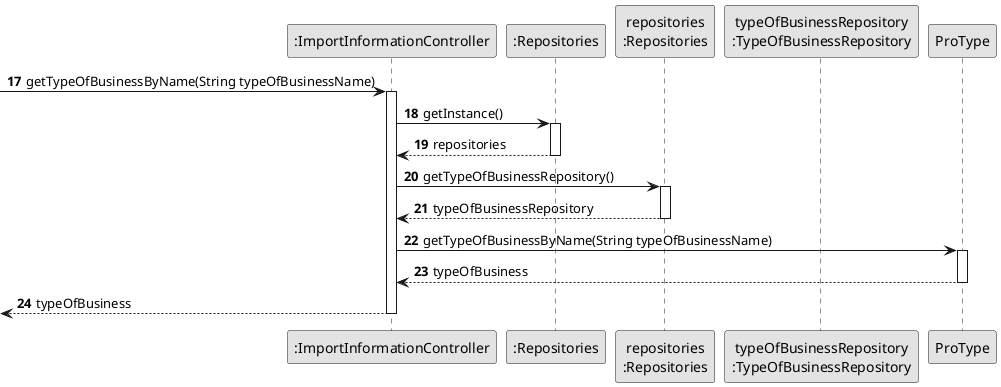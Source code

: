 @startuml
skinparam monochrome true
skinparam packageStyle rectangle
skinparam shadowing false

autonumber

'hide footbox

participant ":ImportInformationController" as CTRL
participant ":Repositories" as Rep
participant "repositories\n:Repositories" as PLAT
participant "typeOfBusinessRepository\n:TypeOfBusinessRepository" as typeOfBusinessRepository

autonumber 17
-> CTRL: getTypeOfBusinessByName(String typeOfBusinessName)

activate CTRL
    CTRL -> Rep : getInstance()

    activate Rep

    Rep --> CTRL: repositories
    deactivate Rep

    CTRL -> PLAT : getTypeOfBusinessRepository()
    activate PLAT

    PLAT --> CTRL : typeOfBusinessRepository
    deactivate PLAT

    CTRL -> ProType :getTypeOfBusinessByName(String typeOfBusinessName)
    activate ProType

    ProType --> CTRL : typeOfBusiness
    deactivate ProType

<-- CTRL: typeOfBusiness
deactivate CTRL
@enduml